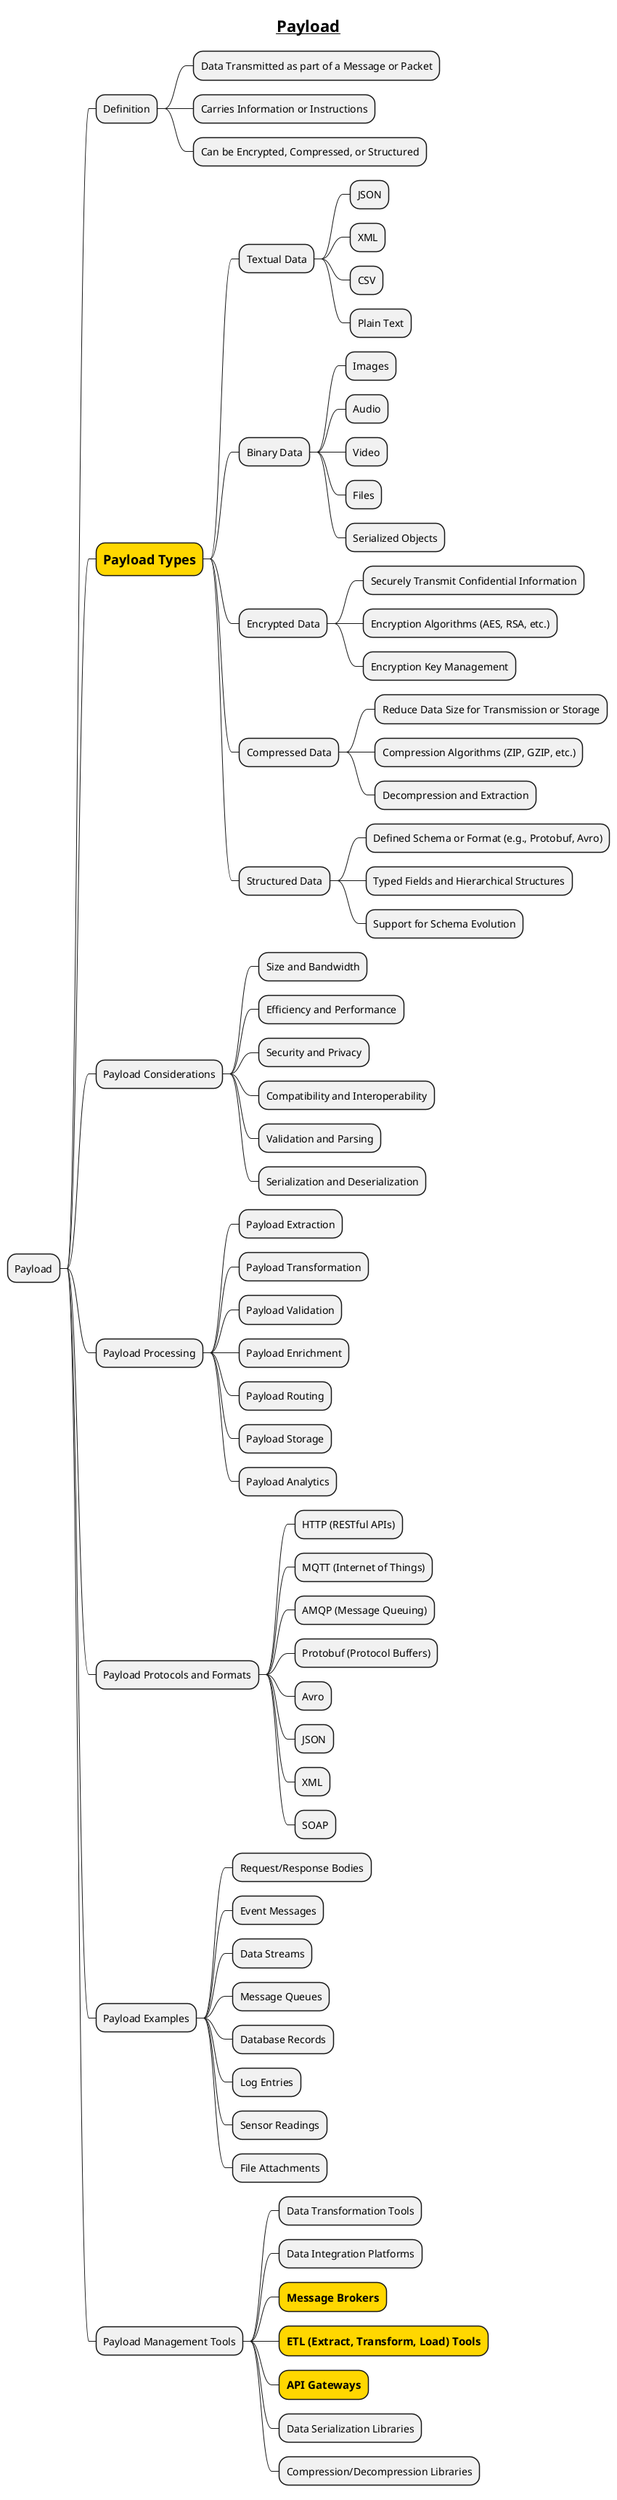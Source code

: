 @startmindmap
title =__Payload__

* Payload
** Definition
*** Data Transmitted as part of a Message or Packet
*** Carries Information or Instructions
*** Can be Encrypted, Compressed, or Structured
**[#gold] =Payload Types
*** Textual Data
**** JSON
**** XML
**** CSV
**** Plain Text
*** Binary Data
**** Images
**** Audio
**** Video
**** Files
**** Serialized Objects
*** Encrypted Data
**** Securely Transmit Confidential Information
**** Encryption Algorithms (AES, RSA, etc.)
**** Encryption Key Management
*** Compressed Data
**** Reduce Data Size for Transmission or Storage
**** Compression Algorithms (ZIP, GZIP, etc.)
**** Decompression and Extraction
*** Structured Data
**** Defined Schema or Format (e.g., Protobuf, Avro)
**** Typed Fields and Hierarchical Structures
**** Support for Schema Evolution
** Payload Considerations
*** Size and Bandwidth
*** Efficiency and Performance
*** Security and Privacy
*** Compatibility and Interoperability
*** Validation and Parsing
*** Serialization and Deserialization
** Payload Processing
*** Payload Extraction
*** Payload Transformation
*** Payload Validation
*** Payload Enrichment
*** Payload Routing
*** Payload Storage
*** Payload Analytics
** Payload Protocols and Formats
*** HTTP (RESTful APIs)
*** MQTT (Internet of Things)
*** AMQP (Message Queuing)
*** Protobuf (Protocol Buffers)
*** Avro
*** JSON
*** XML
*** SOAP
** Payload Examples
*** Request/Response Bodies
*** Event Messages
*** Data Streams
*** Message Queues
*** Database Records
*** Log Entries
*** Sensor Readings
*** File Attachments
** Payload Management Tools
*** Data Transformation Tools
*** Data Integration Platforms
***[#gold] ===Message Brokers
***[#gold] ===ETL (Extract, Transform, Load) Tools
***[#gold] ===API Gateways
*** Data Serialization Libraries
*** Compression/Decompression Libraries

@endmindmap

